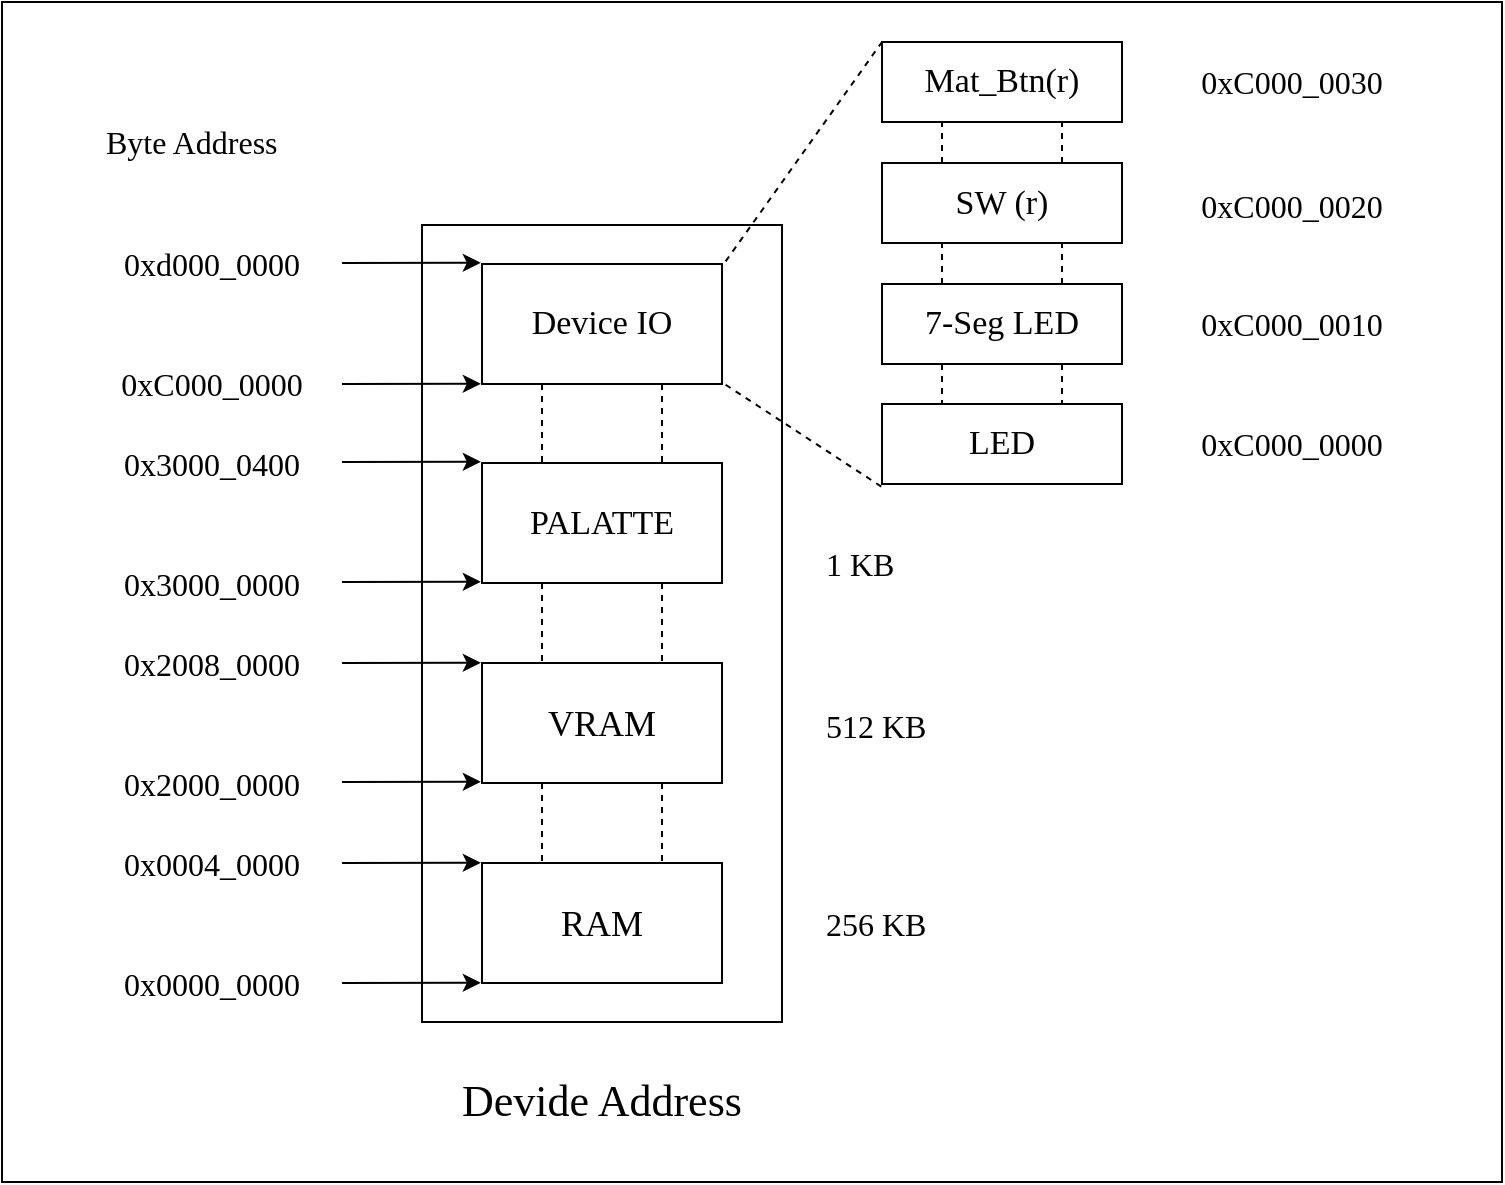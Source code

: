 <mxfile pages="1">
    <diagram id="bj2dcW5VSEaj19EMsOVX" name="Page-1">
        <mxGraphModel dx="884" dy="625" grid="1" gridSize="10" guides="1" tooltips="1" connect="1" arrows="1" fold="1" page="1" pageScale="1" pageWidth="827" pageHeight="1169" math="0" shadow="0">
            <root>
                <mxCell id="0"/>
                <mxCell id="1" parent="0"/>
                <mxCell id="66" value="" style="rounded=0;whiteSpace=wrap;html=1;labelBackgroundColor=none;fontColor=#f0f0f0;" parent="1" vertex="1">
                    <mxGeometry x="70" y="50" width="750" height="590" as="geometry"/>
                </mxCell>
                <mxCell id="24" value="" style="rounded=0;whiteSpace=wrap;html=1;fontSize=17;fillColor=none;fontFamily=Lucida Console;" parent="1" vertex="1">
                    <mxGeometry x="280" y="161.5" width="180" height="398.5" as="geometry"/>
                </mxCell>
                <mxCell id="3" value="RAM" style="rounded=0;whiteSpace=wrap;html=1;fontSize=18;fontFamily=Lucida Console;" parent="1" vertex="1">
                    <mxGeometry x="310" y="480.5" width="120" height="60" as="geometry"/>
                </mxCell>
                <mxCell id="4" value="VRAM" style="rounded=0;whiteSpace=wrap;html=1;fontSize=18;fontFamily=Lucida Console;" parent="1" vertex="1">
                    <mxGeometry x="310" y="380.5" width="120" height="60" as="geometry"/>
                </mxCell>
                <mxCell id="5" value="PALATTE" style="rounded=0;whiteSpace=wrap;html=1;fontSize=17;fontFamily=Lucida Console;" parent="1" vertex="1">
                    <mxGeometry x="310" y="280.5" width="120" height="60" as="geometry"/>
                </mxCell>
                <mxCell id="6" value="LED" style="rounded=0;whiteSpace=wrap;html=1;fontSize=17;fontFamily=Lucida Console;" parent="1" vertex="1">
                    <mxGeometry x="510" y="251" width="120" height="40" as="geometry"/>
                </mxCell>
                <mxCell id="7" value="SW (r)" style="rounded=0;whiteSpace=wrap;html=1;fontSize=17;fontFamily=Lucida Console;" parent="1" vertex="1">
                    <mxGeometry x="510" y="130.5" width="120" height="40" as="geometry"/>
                </mxCell>
                <mxCell id="8" value="&lt;span style=&quot;white-space: normal; font-size: 17px;&quot;&gt;7-Seg LED&lt;/span&gt;" style="rounded=0;whiteSpace=wrap;html=1;fontSize=17;fontFamily=Lucida Console;labelBackgroundColor=none;" parent="1" vertex="1">
                    <mxGeometry x="510" y="191" width="120" height="40" as="geometry"/>
                </mxCell>
                <mxCell id="9" value="Device IO" style="rounded=0;whiteSpace=wrap;html=1;fontSize=17;fontFamily=Lucida Console;" parent="1" vertex="1">
                    <mxGeometry x="310" y="181" width="120" height="60" as="geometry"/>
                </mxCell>
                <mxCell id="12" value="" style="endArrow=none;dashed=1;html=1;fontSize=18;exitX=0.75;exitY=1;exitDx=0;exitDy=0;entryX=0.75;entryY=0;entryDx=0;entryDy=0;fontFamily=Lucida Console;" parent="1" source="4" target="3" edge="1">
                    <mxGeometry width="50" height="50" relative="1" as="geometry">
                        <mxPoint x="410" y="601" as="sourcePoint"/>
                        <mxPoint x="410" y="561" as="targetPoint"/>
                    </mxGeometry>
                </mxCell>
                <mxCell id="13" value="" style="endArrow=none;dashed=1;html=1;fontSize=18;exitX=0.25;exitY=1;exitDx=0;exitDy=0;entryX=0.25;entryY=0;entryDx=0;entryDy=0;fontFamily=Lucida Console;" parent="1" source="4" target="3" edge="1">
                    <mxGeometry width="50" height="50" relative="1" as="geometry">
                        <mxPoint x="410" y="461" as="sourcePoint"/>
                        <mxPoint x="410" y="501" as="targetPoint"/>
                    </mxGeometry>
                </mxCell>
                <mxCell id="14" value="" style="endArrow=none;dashed=1;html=1;fontSize=17;exitX=0.25;exitY=1;exitDx=0;exitDy=0;entryX=0.25;entryY=0;entryDx=0;entryDy=0;fontFamily=Lucida Console;" parent="1" source="5" target="4" edge="1">
                    <mxGeometry width="50" height="50" relative="1" as="geometry">
                        <mxPoint x="350" y="461" as="sourcePoint"/>
                        <mxPoint x="350" y="501" as="targetPoint"/>
                    </mxGeometry>
                </mxCell>
                <mxCell id="15" value="" style="endArrow=none;dashed=1;html=1;fontSize=17;exitX=0.75;exitY=1;exitDx=0;exitDy=0;entryX=0.75;entryY=0;entryDx=0;entryDy=0;fontFamily=Lucida Console;" parent="1" source="5" target="4" edge="1">
                    <mxGeometry width="50" height="50" relative="1" as="geometry">
                        <mxPoint x="410" y="461" as="sourcePoint"/>
                        <mxPoint x="410" y="501" as="targetPoint"/>
                    </mxGeometry>
                </mxCell>
                <mxCell id="16" value="" style="endArrow=none;dashed=1;html=1;fontSize=17;exitX=0.25;exitY=1;exitDx=0;exitDy=0;entryX=0.25;entryY=0;entryDx=0;entryDy=0;fontFamily=Lucida Console;" parent="1" source="9" target="5" edge="1">
                    <mxGeometry width="50" height="50" relative="1" as="geometry">
                        <mxPoint x="350" y="361" as="sourcePoint"/>
                        <mxPoint x="350" y="401" as="targetPoint"/>
                    </mxGeometry>
                </mxCell>
                <mxCell id="17" value="" style="endArrow=none;dashed=1;html=1;fontSize=17;entryX=0.75;entryY=0;entryDx=0;entryDy=0;exitX=0.75;exitY=1;exitDx=0;exitDy=0;fontFamily=Lucida Console;" parent="1" source="9" target="5" edge="1">
                    <mxGeometry width="50" height="50" relative="1" as="geometry">
                        <mxPoint x="394" y="251" as="sourcePoint"/>
                        <mxPoint x="350" y="301" as="targetPoint"/>
                    </mxGeometry>
                </mxCell>
                <mxCell id="18" value="" style="endArrow=none;dashed=1;html=1;fontSize=17;exitX=1.015;exitY=-0.022;exitDx=0;exitDy=0;exitPerimeter=0;entryX=0;entryY=0;entryDx=0;entryDy=0;fontFamily=Lucida Console;" parent="1" source="9" target="67" edge="1">
                    <mxGeometry width="50" height="50" relative="1" as="geometry">
                        <mxPoint x="550" y="411" as="sourcePoint"/>
                        <mxPoint x="600" y="361" as="targetPoint"/>
                    </mxGeometry>
                </mxCell>
                <mxCell id="19" value="" style="endArrow=none;dashed=1;html=1;fontSize=17;exitX=1.015;exitY=1.006;exitDx=0;exitDy=0;exitPerimeter=0;entryX=0.001;entryY=1.04;entryDx=0;entryDy=0;entryPerimeter=0;fontFamily=Lucida Console;" parent="1" source="9" target="6" edge="1">
                    <mxGeometry width="50" height="50" relative="1" as="geometry">
                        <mxPoint x="570" y="421" as="sourcePoint"/>
                        <mxPoint x="510" y="301" as="targetPoint"/>
                    </mxGeometry>
                </mxCell>
                <mxCell id="20" value="" style="endArrow=none;dashed=1;html=1;fontSize=17;entryX=0.75;entryY=0;entryDx=0;entryDy=0;exitX=0.75;exitY=1;exitDx=0;exitDy=0;fontFamily=Lucida Console;" parent="1" source="8" target="6" edge="1">
                    <mxGeometry width="50" height="50" relative="1" as="geometry">
                        <mxPoint x="410" y="261" as="sourcePoint"/>
                        <mxPoint x="410" y="301" as="targetPoint"/>
                    </mxGeometry>
                </mxCell>
                <mxCell id="21" value="" style="endArrow=none;dashed=1;html=1;fontSize=17;entryX=0.25;entryY=0;entryDx=0;entryDy=0;exitX=0.25;exitY=1;exitDx=0;exitDy=0;fontFamily=Lucida Console;" parent="1" source="8" target="6" edge="1">
                    <mxGeometry width="50" height="50" relative="1" as="geometry">
                        <mxPoint x="610" y="251" as="sourcePoint"/>
                        <mxPoint x="610" y="271" as="targetPoint"/>
                    </mxGeometry>
                </mxCell>
                <mxCell id="22" value="" style="endArrow=none;dashed=1;html=1;fontSize=17;entryX=0.25;entryY=1;entryDx=0;entryDy=0;exitX=0.25;exitY=0;exitDx=0;exitDy=0;fontFamily=Lucida Console;" parent="1" source="8" target="7" edge="1">
                    <mxGeometry width="50" height="50" relative="1" as="geometry">
                        <mxPoint x="550" y="251" as="sourcePoint"/>
                        <mxPoint x="550" y="271" as="targetPoint"/>
                    </mxGeometry>
                </mxCell>
                <mxCell id="23" value="" style="endArrow=none;dashed=1;html=1;fontSize=17;entryX=0.75;entryY=1;entryDx=0;entryDy=0;exitX=0.75;exitY=0;exitDx=0;exitDy=0;fontFamily=Lucida Console;" parent="1" source="8" target="7" edge="1">
                    <mxGeometry width="50" height="50" relative="1" as="geometry">
                        <mxPoint x="550" y="211" as="sourcePoint"/>
                        <mxPoint x="550" y="191" as="targetPoint"/>
                    </mxGeometry>
                </mxCell>
                <mxCell id="29" value="&lt;font style=&quot;font-size: 16px&quot;&gt;0x0000_0000&lt;/font&gt;" style="text;html=1;strokeColor=none;fillColor=none;align=center;verticalAlign=middle;whiteSpace=wrap;rounded=0;fontSize=16;fontFamily=Lucida Console;" parent="1" vertex="1">
                    <mxGeometry x="90" y="530.5" width="170" height="20" as="geometry"/>
                </mxCell>
                <mxCell id="30" value="&lt;font style=&quot;font-size: 16px&quot;&gt;0x0004_0000&lt;/font&gt;" style="text;html=1;strokeColor=none;fillColor=none;align=center;verticalAlign=middle;whiteSpace=wrap;rounded=0;fontSize=16;fontFamily=Lucida Console;" parent="1" vertex="1">
                    <mxGeometry x="90" y="470.5" width="170" height="20" as="geometry"/>
                </mxCell>
                <mxCell id="31" value="&lt;font style=&quot;font-size: 16px;&quot;&gt;0x2000_0000&lt;/font&gt;" style="text;html=1;strokeColor=none;fillColor=none;align=center;verticalAlign=middle;whiteSpace=wrap;rounded=0;fontSize=16;fontFamily=Lucida Console;" parent="1" vertex="1">
                    <mxGeometry x="90" y="430.5" width="170" height="20" as="geometry"/>
                </mxCell>
                <mxCell id="32" value="&lt;font style=&quot;font-size: 16px;&quot;&gt;0x2008_0000&lt;/font&gt;" style="text;html=1;strokeColor=none;fillColor=none;align=center;verticalAlign=middle;whiteSpace=wrap;rounded=0;fontSize=16;fontFamily=Lucida Console;" parent="1" vertex="1">
                    <mxGeometry x="90" y="370.5" width="170" height="20" as="geometry"/>
                </mxCell>
                <mxCell id="33" value="&lt;font style=&quot;font-size: 16px;&quot;&gt;0x3000_0000&lt;/font&gt;" style="text;html=1;strokeColor=none;fillColor=none;align=center;verticalAlign=middle;whiteSpace=wrap;rounded=0;fontSize=16;fontFamily=Lucida Console;" parent="1" vertex="1">
                    <mxGeometry x="90" y="330.5" width="170" height="20" as="geometry"/>
                </mxCell>
                <mxCell id="34" value="&lt;font style=&quot;font-size: 16px;&quot;&gt;0x3000_0400&lt;/font&gt;" style="text;html=1;strokeColor=none;fillColor=none;align=center;verticalAlign=middle;whiteSpace=wrap;rounded=0;fontSize=16;fontFamily=Lucida Console;" parent="1" vertex="1">
                    <mxGeometry x="90" y="270.5" width="170" height="20" as="geometry"/>
                </mxCell>
                <mxCell id="35" value="&lt;font style=&quot;font-size: 16px&quot;&gt;0xC000_0000&lt;/font&gt;" style="text;html=1;strokeColor=none;fillColor=none;align=center;verticalAlign=middle;whiteSpace=wrap;rounded=0;fontSize=16;fontFamily=Lucida Console;" parent="1" vertex="1">
                    <mxGeometry x="90" y="231" width="170" height="20" as="geometry"/>
                </mxCell>
                <mxCell id="37" value="&lt;font style=&quot;font-size: 16px&quot;&gt;0xd000_0000&lt;/font&gt;" style="text;html=1;strokeColor=none;fillColor=none;align=center;verticalAlign=middle;whiteSpace=wrap;rounded=0;fontSize=16;fontFamily=Lucida Console;" parent="1" vertex="1">
                    <mxGeometry x="90" y="170.5" width="170" height="20" as="geometry"/>
                </mxCell>
                <mxCell id="43" value="" style="endArrow=classic;html=1;fontSize=17;exitX=1;exitY=0.5;exitDx=0;exitDy=0;entryX=-0.005;entryY=0.998;entryDx=0;entryDy=0;entryPerimeter=0;fontFamily=Lucida Console;" parent="1" edge="1">
                    <mxGeometry width="50" height="50" relative="1" as="geometry">
                        <mxPoint x="240" y="280" as="sourcePoint"/>
                        <mxPoint x="309.4" y="279.88" as="targetPoint"/>
                    </mxGeometry>
                </mxCell>
                <mxCell id="44" value="" style="endArrow=classic;html=1;fontSize=17;exitX=1;exitY=0.5;exitDx=0;exitDy=0;entryX=-0.005;entryY=0.998;entryDx=0;entryDy=0;entryPerimeter=0;fontFamily=Lucida Console;" parent="1" edge="1">
                    <mxGeometry width="50" height="50" relative="1" as="geometry">
                        <mxPoint x="240" y="340" as="sourcePoint"/>
                        <mxPoint x="309.4" y="339.88" as="targetPoint"/>
                    </mxGeometry>
                </mxCell>
                <mxCell id="45" value="" style="endArrow=classic;html=1;fontSize=17;exitX=1;exitY=0.5;exitDx=0;exitDy=0;entryX=-0.005;entryY=0.998;entryDx=0;entryDy=0;entryPerimeter=0;fontFamily=Lucida Console;" parent="1" edge="1">
                    <mxGeometry width="50" height="50" relative="1" as="geometry">
                        <mxPoint x="240" y="380.5" as="sourcePoint"/>
                        <mxPoint x="309.4" y="380.38" as="targetPoint"/>
                    </mxGeometry>
                </mxCell>
                <mxCell id="46" value="" style="endArrow=classic;html=1;fontSize=17;exitX=1;exitY=0.5;exitDx=0;exitDy=0;entryX=-0.005;entryY=0.998;entryDx=0;entryDy=0;entryPerimeter=0;fontFamily=Lucida Console;" parent="1" edge="1">
                    <mxGeometry width="50" height="50" relative="1" as="geometry">
                        <mxPoint x="240" y="440.0" as="sourcePoint"/>
                        <mxPoint x="309.4" y="439.88" as="targetPoint"/>
                    </mxGeometry>
                </mxCell>
                <mxCell id="47" value="" style="endArrow=classic;html=1;fontSize=17;exitX=1;exitY=0.5;exitDx=0;exitDy=0;entryX=-0.005;entryY=0.998;entryDx=0;entryDy=0;entryPerimeter=0;fontFamily=Lucida Console;" parent="1" edge="1">
                    <mxGeometry width="50" height="50" relative="1" as="geometry">
                        <mxPoint x="240" y="480.5" as="sourcePoint"/>
                        <mxPoint x="309.4" y="480.38" as="targetPoint"/>
                    </mxGeometry>
                </mxCell>
                <mxCell id="48" value="" style="endArrow=classic;html=1;fontSize=17;exitX=1;exitY=0.5;exitDx=0;exitDy=0;entryX=-0.005;entryY=0.998;entryDx=0;entryDy=0;entryPerimeter=0;fontFamily=Lucida Console;" parent="1" edge="1">
                    <mxGeometry width="50" height="50" relative="1" as="geometry">
                        <mxPoint x="240" y="540.5" as="sourcePoint"/>
                        <mxPoint x="309.4" y="540.38" as="targetPoint"/>
                    </mxGeometry>
                </mxCell>
                <mxCell id="51" value="" style="endArrow=classic;html=1;fontSize=17;exitX=1;exitY=0.5;exitDx=0;exitDy=0;entryX=-0.005;entryY=0.998;entryDx=0;entryDy=0;entryPerimeter=0;fontFamily=Lucida Console;" parent="1" edge="1">
                    <mxGeometry width="50" height="50" relative="1" as="geometry">
                        <mxPoint x="240" y="241" as="sourcePoint"/>
                        <mxPoint x="309.4" y="240.88" as="targetPoint"/>
                    </mxGeometry>
                </mxCell>
                <mxCell id="52" value="" style="endArrow=classic;html=1;fontSize=17;exitX=1;exitY=0.5;exitDx=0;exitDy=0;entryX=-0.005;entryY=0.998;entryDx=0;entryDy=0;entryPerimeter=0;fontFamily=Lucida Console;" parent="1" edge="1">
                    <mxGeometry width="50" height="50" relative="1" as="geometry">
                        <mxPoint x="240" y="180.5" as="sourcePoint"/>
                        <mxPoint x="309.4" y="180.38" as="targetPoint"/>
                    </mxGeometry>
                </mxCell>
                <mxCell id="57" value="&lt;font style=&quot;font-size: 16px&quot;&gt;256 KB&lt;/font&gt;" style="text;html=1;strokeColor=none;fillColor=none;align=left;verticalAlign=middle;whiteSpace=wrap;rounded=0;fontSize=16;fontFamily=Lucida Console;" parent="1" vertex="1">
                    <mxGeometry x="480" y="500.5" width="100" height="20" as="geometry"/>
                </mxCell>
                <mxCell id="58" value="&lt;font style=&quot;font-size: 16px&quot;&gt;512 KB&lt;/font&gt;" style="text;html=1;strokeColor=none;fillColor=none;align=left;verticalAlign=middle;whiteSpace=wrap;rounded=0;fontSize=16;fontFamily=Lucida Console;" parent="1" vertex="1">
                    <mxGeometry x="480" y="401.5" width="100" height="20" as="geometry"/>
                </mxCell>
                <mxCell id="60" value="&lt;font style=&quot;font-size: 16px&quot;&gt;1 KB&lt;/font&gt;" style="text;html=1;strokeColor=none;fillColor=none;align=left;verticalAlign=middle;whiteSpace=wrap;rounded=0;fontSize=16;fontFamily=Lucida Console;" parent="1" vertex="1">
                    <mxGeometry x="480" y="320.5" width="100" height="20" as="geometry"/>
                </mxCell>
                <mxCell id="61" value="&lt;font style=&quot;font-size: 16px&quot;&gt;Byte Address&lt;/font&gt;" style="text;html=1;strokeColor=none;fillColor=none;align=left;verticalAlign=middle;whiteSpace=wrap;rounded=0;fontSize=16;fontFamily=Lucida Console;" parent="1" vertex="1">
                    <mxGeometry x="120" y="110" width="145" height="20" as="geometry"/>
                </mxCell>
                <mxCell id="62" value="&lt;font style=&quot;font-size: 16px&quot;&gt;0xC000_0000&lt;/font&gt;" style="text;html=1;strokeColor=none;fillColor=none;align=center;verticalAlign=middle;whiteSpace=wrap;rounded=0;fontSize=16;fontFamily=Lucida Console;" parent="1" vertex="1">
                    <mxGeometry x="630" y="260.5" width="170" height="20" as="geometry"/>
                </mxCell>
                <mxCell id="63" value="&lt;font style=&quot;font-size: 16px&quot;&gt;0xC000_0010&lt;/font&gt;" style="text;html=1;strokeColor=none;fillColor=none;align=center;verticalAlign=middle;whiteSpace=wrap;rounded=0;fontSize=16;fontFamily=Lucida Console;" parent="1" vertex="1">
                    <mxGeometry x="630" y="201" width="170" height="20" as="geometry"/>
                </mxCell>
                <mxCell id="64" value="&lt;font style=&quot;font-size: 16px&quot;&gt;0xC000_0020&lt;/font&gt;" style="text;html=1;strokeColor=none;fillColor=none;align=center;verticalAlign=middle;whiteSpace=wrap;rounded=0;fontSize=16;fontFamily=Lucida Console;" parent="1" vertex="1">
                    <mxGeometry x="630" y="141.5" width="170" height="20" as="geometry"/>
                </mxCell>
                <mxCell id="65" value="&lt;font style=&quot;font-size: 22px&quot;&gt;Devide Address&lt;/font&gt;" style="text;html=1;strokeColor=none;fillColor=none;align=center;verticalAlign=middle;whiteSpace=wrap;rounded=0;fontSize=22;fontFamily=Lucida Console;" parent="1" vertex="1">
                    <mxGeometry x="250" y="590" width="240" height="20" as="geometry"/>
                </mxCell>
                <mxCell id="67" value="&lt;span style=&quot;white-space: normal ; font-size: 17px&quot;&gt;Mat_Btn(r)&lt;/span&gt;" style="rounded=0;whiteSpace=wrap;html=1;fontSize=17;fontFamily=Lucida Console;labelBackgroundColor=none;" parent="1" vertex="1">
                    <mxGeometry x="510" y="70" width="120" height="40" as="geometry"/>
                </mxCell>
                <mxCell id="68" value="" style="endArrow=none;dashed=1;html=1;fontSize=17;entryX=0.25;entryY=1;entryDx=0;entryDy=0;exitX=0.25;exitY=0;exitDx=0;exitDy=0;fontFamily=Lucida Console;" parent="1" source="7" target="67" edge="1">
                    <mxGeometry width="50" height="50" relative="1" as="geometry">
                        <mxPoint x="550" y="201" as="sourcePoint"/>
                        <mxPoint x="550" y="180.5" as="targetPoint"/>
                    </mxGeometry>
                </mxCell>
                <mxCell id="69" value="" style="endArrow=none;dashed=1;html=1;fontSize=17;entryX=0.75;entryY=1;entryDx=0;entryDy=0;exitX=0.75;exitY=0;exitDx=0;exitDy=0;fontFamily=Lucida Console;" parent="1" source="7" target="67" edge="1">
                    <mxGeometry width="50" height="50" relative="1" as="geometry">
                        <mxPoint x="550" y="140.5" as="sourcePoint"/>
                        <mxPoint x="550" y="120.0" as="targetPoint"/>
                    </mxGeometry>
                </mxCell>
                <mxCell id="70" value="&lt;font style=&quot;font-size: 16px&quot;&gt;0xC000_0030&lt;/font&gt;" style="text;html=1;strokeColor=none;fillColor=none;align=center;verticalAlign=middle;whiteSpace=wrap;rounded=0;fontSize=16;fontFamily=Lucida Console;" parent="1" vertex="1">
                    <mxGeometry x="630" y="80" width="170" height="20" as="geometry"/>
                </mxCell>
                <mxCell id="71" style="edgeStyle=orthogonalEdgeStyle;rounded=0;orthogonalLoop=1;jettySize=auto;html=1;exitX=0.5;exitY=1;exitDx=0;exitDy=0;" parent="1" source="24" target="24" edge="1">
                    <mxGeometry relative="1" as="geometry"/>
                </mxCell>
            </root>
        </mxGraphModel>
    </diagram>
</mxfile>
